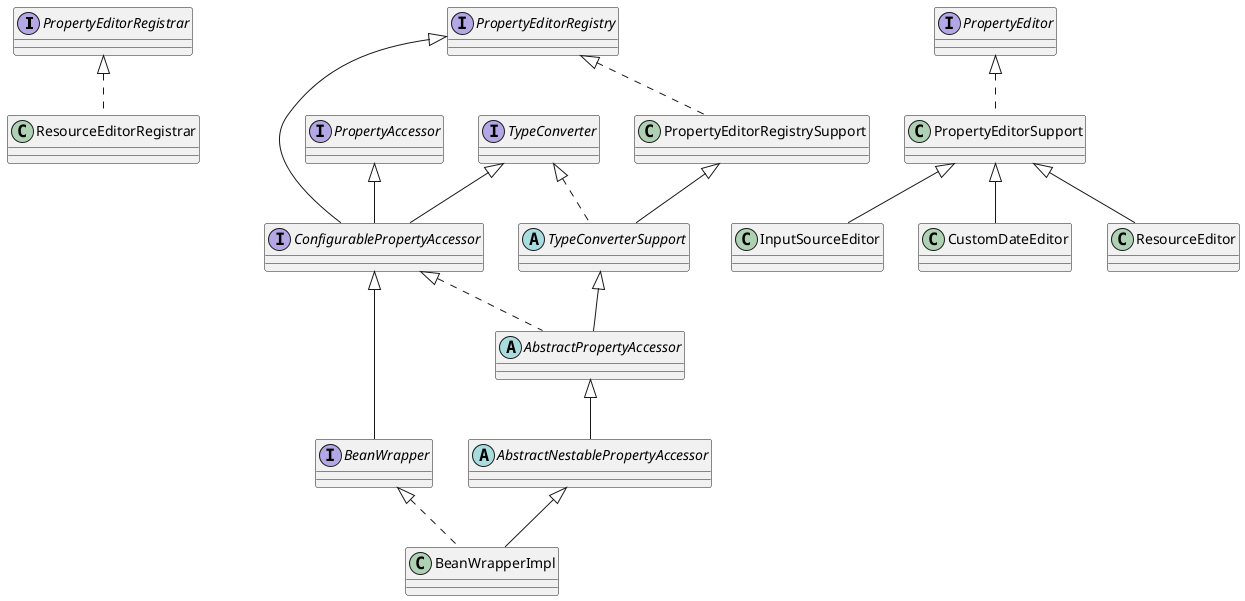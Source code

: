 @startuml
'https://plantuml.com/class-diagram
interface PropertyEditorRegistrar
class ResourceEditorRegistrar implements PropertyEditorRegistrar

interface PropertyEditorRegistry
interface BeanWrapper extends ConfigurablePropertyAccessor
interface ConfigurablePropertyAccessor extends PropertyAccessor, PropertyEditorRegistry, TypeConverter
abstract class AbstractPropertyAccessor extends TypeConverterSupport implements ConfigurablePropertyAccessor
abstract class TypeConverterSupport extends PropertyEditorRegistrySupport implements TypeConverter
class PropertyEditorRegistrySupport implements PropertyEditorRegistry

class BeanWrapperImpl extends AbstractNestablePropertyAccessor implements BeanWrapper
abstract class AbstractNestablePropertyAccessor extends AbstractPropertyAccessor



interface PropertyEditor
class PropertyEditorSupport implements PropertyEditor
class InputSourceEditor extends PropertyEditorSupport
class CustomDateEditor extends PropertyEditorSupport
class ResourceEditor extends PropertyEditorSupport

@enduml
